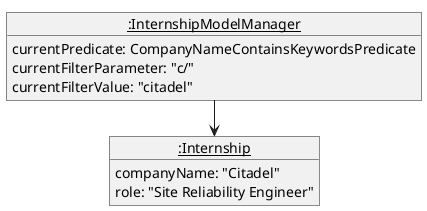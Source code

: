 @startuml
!pragma layout smetana
object "<u>:InternshipModelManager" as IL {
  currentPredicate: CompanyNameContainsKeywordsPredicate
  currentFilterParameter: "c/"
  currentFilterValue: "citadel"

}

object "<u>:Internship" as I1 {
  companyName: "Citadel"
  role: "Site Reliability Engineer"
}

IL -down-> I1

@enduml
